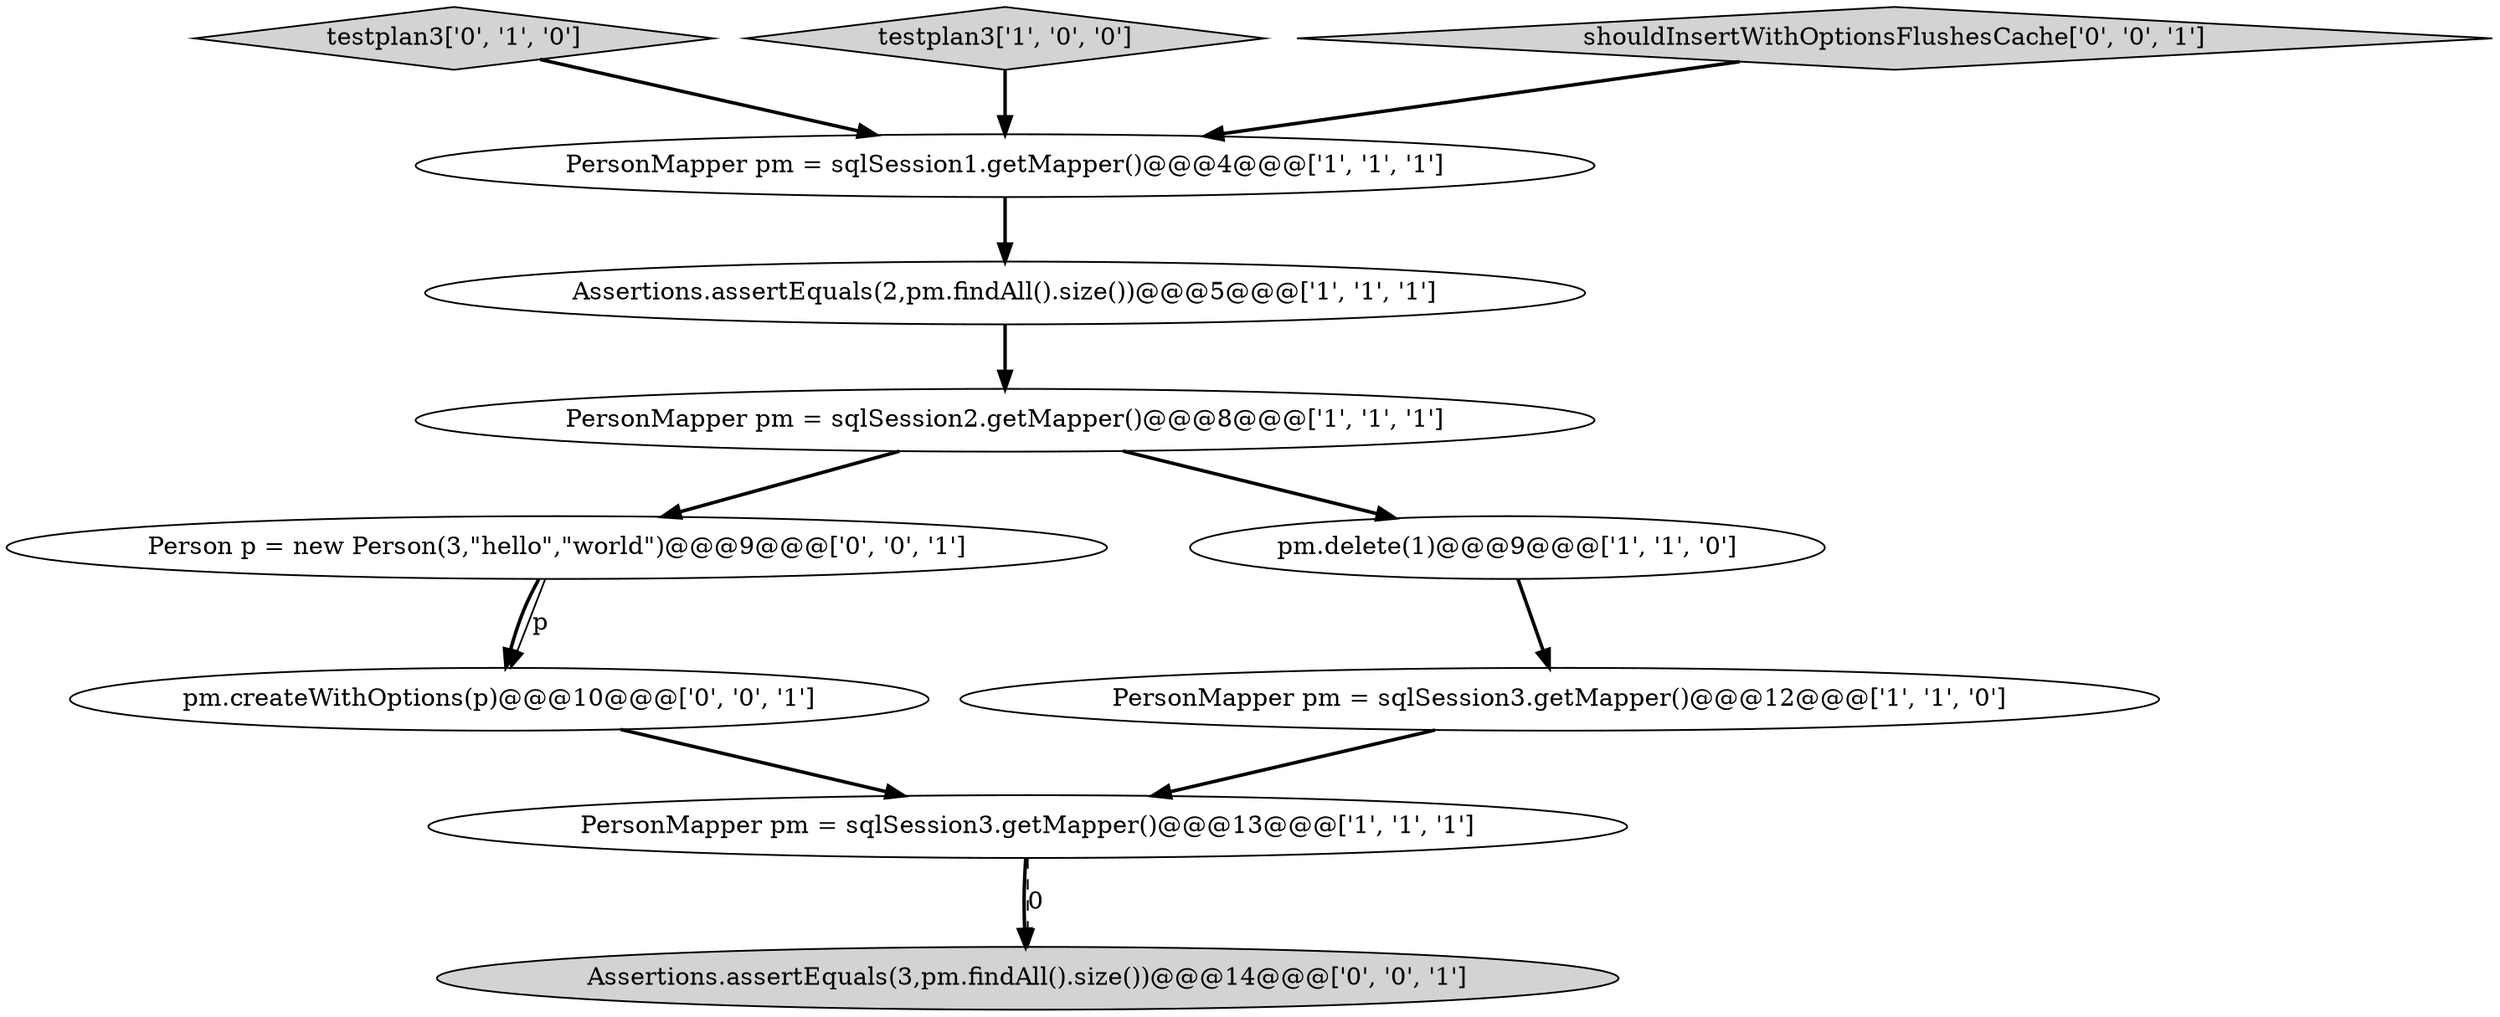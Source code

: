 digraph {
0 [style = filled, label = "PersonMapper pm = sqlSession3.getMapper()@@@12@@@['1', '1', '0']", fillcolor = white, shape = ellipse image = "AAA0AAABBB1BBB"];
8 [style = filled, label = "pm.createWithOptions(p)@@@10@@@['0', '0', '1']", fillcolor = white, shape = ellipse image = "AAA0AAABBB3BBB"];
7 [style = filled, label = "testplan3['0', '1', '0']", fillcolor = lightgray, shape = diamond image = "AAA0AAABBB2BBB"];
10 [style = filled, label = "Assertions.assertEquals(3,pm.findAll().size())@@@14@@@['0', '0', '1']", fillcolor = lightgray, shape = ellipse image = "AAA0AAABBB3BBB"];
11 [style = filled, label = "Person p = new Person(3,\"hello\",\"world\")@@@9@@@['0', '0', '1']", fillcolor = white, shape = ellipse image = "AAA0AAABBB3BBB"];
1 [style = filled, label = "pm.delete(1)@@@9@@@['1', '1', '0']", fillcolor = white, shape = ellipse image = "AAA0AAABBB1BBB"];
3 [style = filled, label = "testplan3['1', '0', '0']", fillcolor = lightgray, shape = diamond image = "AAA0AAABBB1BBB"];
5 [style = filled, label = "PersonMapper pm = sqlSession3.getMapper()@@@13@@@['1', '1', '1']", fillcolor = white, shape = ellipse image = "AAA0AAABBB1BBB"];
6 [style = filled, label = "Assertions.assertEquals(2,pm.findAll().size())@@@5@@@['1', '1', '1']", fillcolor = white, shape = ellipse image = "AAA0AAABBB1BBB"];
9 [style = filled, label = "shouldInsertWithOptionsFlushesCache['0', '0', '1']", fillcolor = lightgray, shape = diamond image = "AAA0AAABBB3BBB"];
2 [style = filled, label = "PersonMapper pm = sqlSession1.getMapper()@@@4@@@['1', '1', '1']", fillcolor = white, shape = ellipse image = "AAA0AAABBB1BBB"];
4 [style = filled, label = "PersonMapper pm = sqlSession2.getMapper()@@@8@@@['1', '1', '1']", fillcolor = white, shape = ellipse image = "AAA0AAABBB1BBB"];
11->8 [style = bold, label=""];
6->4 [style = bold, label=""];
5->10 [style = bold, label=""];
11->8 [style = solid, label="p"];
4->1 [style = bold, label=""];
1->0 [style = bold, label=""];
3->2 [style = bold, label=""];
4->11 [style = bold, label=""];
8->5 [style = bold, label=""];
5->10 [style = dashed, label="0"];
9->2 [style = bold, label=""];
7->2 [style = bold, label=""];
2->6 [style = bold, label=""];
0->5 [style = bold, label=""];
}
